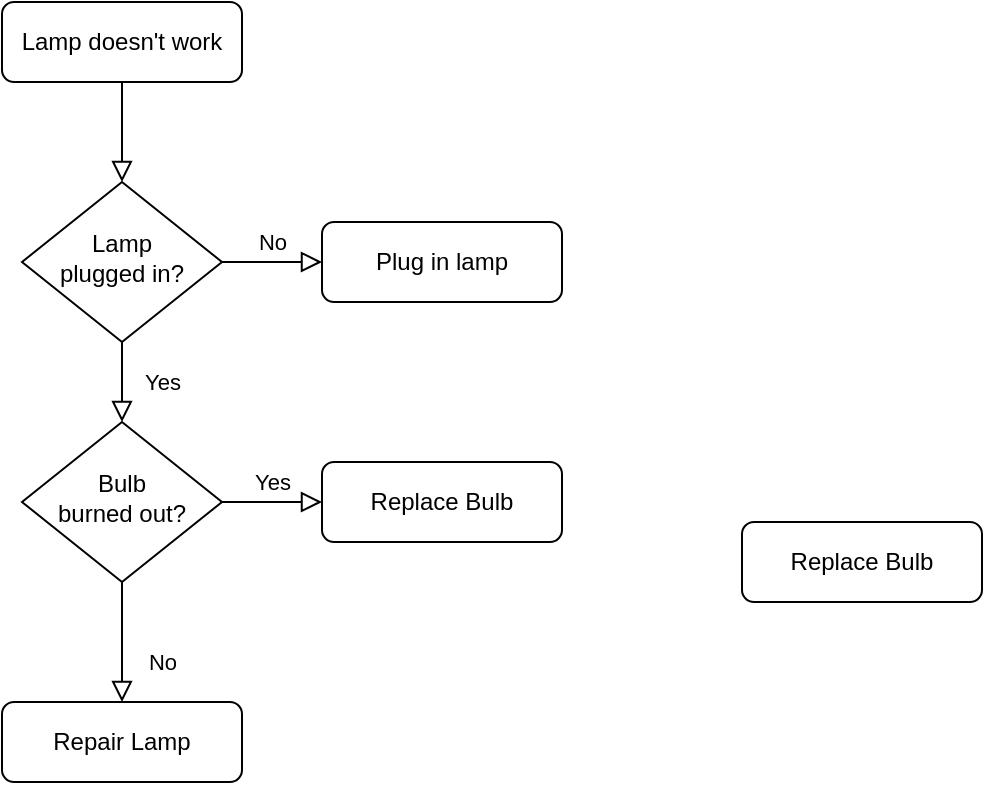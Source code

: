<mxfile version="15.8.6" type="github" pages="3">
  <diagram id="Yqaxn6xuAggNtyuNKv6O" name="Page-1">
    <mxGraphModel dx="1254" dy="780" grid="1" gridSize="10" guides="1" tooltips="1" connect="1" arrows="1" fold="1" page="1" pageScale="1" pageWidth="827" pageHeight="1169" math="0" shadow="0">
      <root>
        <mxCell id="0" />
        <mxCell id="1" parent="0" />
        <mxCell id="TkSSAOSpLomHTmSBgpkf-1" value="" style="rounded=0;html=1;jettySize=auto;orthogonalLoop=1;fontSize=11;endArrow=block;endFill=0;endSize=8;strokeWidth=1;shadow=0;labelBackgroundColor=none;edgeStyle=orthogonalEdgeStyle;" parent="1" source="TkSSAOSpLomHTmSBgpkf-2" target="TkSSAOSpLomHTmSBgpkf-5" edge="1">
          <mxGeometry relative="1" as="geometry" />
        </mxCell>
        <mxCell id="TkSSAOSpLomHTmSBgpkf-2" value="Lamp doesn&#39;t work" style="rounded=1;whiteSpace=wrap;html=1;fontSize=12;glass=0;strokeWidth=1;shadow=0;" parent="1" vertex="1">
          <mxGeometry x="160" y="80" width="120" height="40" as="geometry" />
        </mxCell>
        <mxCell id="TkSSAOSpLomHTmSBgpkf-3" value="Yes" style="rounded=0;html=1;jettySize=auto;orthogonalLoop=1;fontSize=11;endArrow=block;endFill=0;endSize=8;strokeWidth=1;shadow=0;labelBackgroundColor=none;edgeStyle=orthogonalEdgeStyle;" parent="1" source="TkSSAOSpLomHTmSBgpkf-5" target="TkSSAOSpLomHTmSBgpkf-9" edge="1">
          <mxGeometry y="20" relative="1" as="geometry">
            <mxPoint as="offset" />
          </mxGeometry>
        </mxCell>
        <mxCell id="TkSSAOSpLomHTmSBgpkf-4" value="No" style="edgeStyle=orthogonalEdgeStyle;rounded=0;html=1;jettySize=auto;orthogonalLoop=1;fontSize=11;endArrow=block;endFill=0;endSize=8;strokeWidth=1;shadow=0;labelBackgroundColor=none;" parent="1" source="TkSSAOSpLomHTmSBgpkf-5" target="TkSSAOSpLomHTmSBgpkf-6" edge="1">
          <mxGeometry y="10" relative="1" as="geometry">
            <mxPoint as="offset" />
          </mxGeometry>
        </mxCell>
        <mxCell id="TkSSAOSpLomHTmSBgpkf-5" value="Lamp&lt;br&gt;plugged in?" style="rhombus;whiteSpace=wrap;html=1;shadow=0;fontFamily=Helvetica;fontSize=12;align=center;strokeWidth=1;spacing=6;spacingTop=-4;" parent="1" vertex="1">
          <mxGeometry x="170" y="170" width="100" height="80" as="geometry" />
        </mxCell>
        <mxCell id="TkSSAOSpLomHTmSBgpkf-6" value="Plug in lamp" style="rounded=1;whiteSpace=wrap;html=1;fontSize=12;glass=0;strokeWidth=1;shadow=0;" parent="1" vertex="1">
          <mxGeometry x="320" y="190" width="120" height="40" as="geometry" />
        </mxCell>
        <mxCell id="TkSSAOSpLomHTmSBgpkf-7" value="No" style="rounded=0;html=1;jettySize=auto;orthogonalLoop=1;fontSize=11;endArrow=block;endFill=0;endSize=8;strokeWidth=1;shadow=0;labelBackgroundColor=none;edgeStyle=orthogonalEdgeStyle;" parent="1" source="TkSSAOSpLomHTmSBgpkf-9" target="TkSSAOSpLomHTmSBgpkf-10" edge="1">
          <mxGeometry x="0.333" y="20" relative="1" as="geometry">
            <mxPoint as="offset" />
          </mxGeometry>
        </mxCell>
        <mxCell id="TkSSAOSpLomHTmSBgpkf-8" value="Yes" style="edgeStyle=orthogonalEdgeStyle;rounded=0;html=1;jettySize=auto;orthogonalLoop=1;fontSize=11;endArrow=block;endFill=0;endSize=8;strokeWidth=1;shadow=0;labelBackgroundColor=none;" parent="1" source="TkSSAOSpLomHTmSBgpkf-9" target="TkSSAOSpLomHTmSBgpkf-11" edge="1">
          <mxGeometry y="10" relative="1" as="geometry">
            <mxPoint as="offset" />
          </mxGeometry>
        </mxCell>
        <mxCell id="TkSSAOSpLomHTmSBgpkf-9" value="Bulb&lt;br&gt;burned out?" style="rhombus;whiteSpace=wrap;html=1;shadow=0;fontFamily=Helvetica;fontSize=12;align=center;strokeWidth=1;spacing=6;spacingTop=-4;" parent="1" vertex="1">
          <mxGeometry x="170" y="290" width="100" height="80" as="geometry" />
        </mxCell>
        <mxCell id="TkSSAOSpLomHTmSBgpkf-10" value="Repair Lamp" style="rounded=1;whiteSpace=wrap;html=1;fontSize=12;glass=0;strokeWidth=1;shadow=0;" parent="1" vertex="1">
          <mxGeometry x="160" y="430" width="120" height="40" as="geometry" />
        </mxCell>
        <mxCell id="TkSSAOSpLomHTmSBgpkf-11" value="Replace Bulb" style="rounded=1;whiteSpace=wrap;html=1;fontSize=12;glass=0;strokeWidth=1;shadow=0;" parent="1" vertex="1">
          <mxGeometry x="320" y="310" width="120" height="40" as="geometry" />
        </mxCell>
        <mxCell id="mApAixUKnyFA5XToRDWq-1" value="Replace Bulb" style="rounded=1;whiteSpace=wrap;html=1;fontSize=12;glass=0;strokeWidth=1;shadow=0;" vertex="1" parent="1">
          <mxGeometry x="530" y="340" width="120" height="40" as="geometry" />
        </mxCell>
      </root>
    </mxGraphModel>
  </diagram>
  <diagram name="Page-2" id="OiLXCKS8AkRnfOZebpat">
    <mxGraphModel dx="1182" dy="790" grid="1" gridSize="10" guides="1" tooltips="1" connect="1" arrows="1" fold="1" page="1" pageScale="1" pageWidth="827" pageHeight="1169" math="0" shadow="0">
      <root>
        <mxCell id="NK_LnD1ayLO3b4Zm_uxt-0" />
        <mxCell id="NK_LnD1ayLO3b4Zm_uxt-1" parent="NK_LnD1ayLO3b4Zm_uxt-0" />
        <mxCell id="1ZGXb1lvuUT7SftnG_Mi-25" value="" style="edgeStyle=orthogonalEdgeStyle;rounded=0;orthogonalLoop=1;jettySize=auto;html=1;fontSize=16;" parent="NK_LnD1ayLO3b4Zm_uxt-1" source="NK_LnD1ayLO3b4Zm_uxt-3" target="1ZGXb1lvuUT7SftnG_Mi-2" edge="1">
          <mxGeometry relative="1" as="geometry" />
        </mxCell>
        <mxCell id="1ZGXb1lvuUT7SftnG_Mi-26" style="edgeStyle=orthogonalEdgeStyle;rounded=0;orthogonalLoop=1;jettySize=auto;html=1;exitX=0.5;exitY=1;exitDx=0;exitDy=0;entryX=0.5;entryY=0;entryDx=0;entryDy=0;fontSize=16;" parent="NK_LnD1ayLO3b4Zm_uxt-1" source="NK_LnD1ayLO3b4Zm_uxt-3" target="1ZGXb1lvuUT7SftnG_Mi-0" edge="1">
          <mxGeometry relative="1" as="geometry" />
        </mxCell>
        <mxCell id="1ZGXb1lvuUT7SftnG_Mi-27" style="edgeStyle=orthogonalEdgeStyle;rounded=0;orthogonalLoop=1;jettySize=auto;html=1;entryX=0.5;entryY=0;entryDx=0;entryDy=0;fontSize=16;" parent="NK_LnD1ayLO3b4Zm_uxt-1" target="1ZGXb1lvuUT7SftnG_Mi-1" edge="1">
          <mxGeometry relative="1" as="geometry">
            <mxPoint x="443" y="110" as="sourcePoint" />
            <Array as="points">
              <mxPoint x="443" y="140" />
              <mxPoint x="283" y="140" />
            </Array>
          </mxGeometry>
        </mxCell>
        <mxCell id="1ZGXb1lvuUT7SftnG_Mi-28" style="edgeStyle=orthogonalEdgeStyle;rounded=0;orthogonalLoop=1;jettySize=auto;html=1;exitX=0.5;exitY=1;exitDx=0;exitDy=0;entryX=0.5;entryY=0;entryDx=0;entryDy=0;fontSize=16;" parent="NK_LnD1ayLO3b4Zm_uxt-1" source="NK_LnD1ayLO3b4Zm_uxt-3" target="1ZGXb1lvuUT7SftnG_Mi-3" edge="1">
          <mxGeometry relative="1" as="geometry" />
        </mxCell>
        <mxCell id="1ZGXb1lvuUT7SftnG_Mi-29" style="edgeStyle=orthogonalEdgeStyle;rounded=0;orthogonalLoop=1;jettySize=auto;html=1;exitX=0.5;exitY=1;exitDx=0;exitDy=0;entryX=0.5;entryY=0;entryDx=0;entryDy=0;fontSize=16;" parent="NK_LnD1ayLO3b4Zm_uxt-1" source="NK_LnD1ayLO3b4Zm_uxt-3" target="1ZGXb1lvuUT7SftnG_Mi-4" edge="1">
          <mxGeometry relative="1" as="geometry" />
        </mxCell>
        <mxCell id="NK_LnD1ayLO3b4Zm_uxt-3" value="客服網站" style="rounded=1;whiteSpace=wrap;html=1;fontSize=16;" parent="NK_LnD1ayLO3b4Zm_uxt-1" vertex="1">
          <mxGeometry x="390" y="70" width="106" height="40" as="geometry" />
        </mxCell>
        <mxCell id="1ZGXb1lvuUT7SftnG_Mi-31" style="edgeStyle=orthogonalEdgeStyle;rounded=0;orthogonalLoop=1;jettySize=auto;html=1;exitX=0.5;exitY=1;exitDx=0;exitDy=0;entryX=0;entryY=0.5;entryDx=0;entryDy=0;fontSize=16;" parent="NK_LnD1ayLO3b4Zm_uxt-1" source="1ZGXb1lvuUT7SftnG_Mi-0" target="1ZGXb1lvuUT7SftnG_Mi-30" edge="1">
          <mxGeometry relative="1" as="geometry" />
        </mxCell>
        <mxCell id="1ZGXb1lvuUT7SftnG_Mi-37" style="edgeStyle=orthogonalEdgeStyle;rounded=0;orthogonalLoop=1;jettySize=auto;html=1;exitX=0.25;exitY=1;exitDx=0;exitDy=0;entryX=0;entryY=0.5;entryDx=0;entryDy=0;fontSize=16;" parent="NK_LnD1ayLO3b4Zm_uxt-1" source="1ZGXb1lvuUT7SftnG_Mi-0" target="1ZGXb1lvuUT7SftnG_Mi-33" edge="1">
          <mxGeometry relative="1" as="geometry" />
        </mxCell>
        <mxCell id="1ZGXb1lvuUT7SftnG_Mi-0" value="基本操作說明" style="rounded=1;whiteSpace=wrap;html=1;fontSize=16;arcSize=0;" parent="NK_LnD1ayLO3b4Zm_uxt-1" vertex="1">
          <mxGeometry x="60" y="170" width="106" height="40" as="geometry" />
        </mxCell>
        <mxCell id="1ZGXb1lvuUT7SftnG_Mi-32" style="edgeStyle=orthogonalEdgeStyle;rounded=0;orthogonalLoop=1;jettySize=auto;html=1;exitX=0.5;exitY=1;exitDx=0;exitDy=0;entryX=1;entryY=0.5;entryDx=0;entryDy=0;fontSize=16;" parent="NK_LnD1ayLO3b4Zm_uxt-1" source="1ZGXb1lvuUT7SftnG_Mi-1" target="1ZGXb1lvuUT7SftnG_Mi-30" edge="1">
          <mxGeometry relative="1" as="geometry" />
        </mxCell>
        <mxCell id="1ZGXb1lvuUT7SftnG_Mi-38" style="edgeStyle=orthogonalEdgeStyle;rounded=0;orthogonalLoop=1;jettySize=auto;html=1;exitX=0.75;exitY=1;exitDx=0;exitDy=0;entryX=1;entryY=0.5;entryDx=0;entryDy=0;fontSize=16;" parent="NK_LnD1ayLO3b4Zm_uxt-1" source="1ZGXb1lvuUT7SftnG_Mi-1" target="1ZGXb1lvuUT7SftnG_Mi-33" edge="1">
          <mxGeometry relative="1" as="geometry" />
        </mxCell>
        <mxCell id="1ZGXb1lvuUT7SftnG_Mi-1" value="常見操作問題" style="rounded=1;whiteSpace=wrap;html=1;fontSize=16;arcSize=0;" parent="NK_LnD1ayLO3b4Zm_uxt-1" vertex="1">
          <mxGeometry x="230" y="170" width="106" height="40" as="geometry" />
        </mxCell>
        <mxCell id="1ZGXb1lvuUT7SftnG_Mi-2" value="系統公告" style="rounded=1;whiteSpace=wrap;html=1;fontSize=16;arcSize=0;" parent="NK_LnD1ayLO3b4Zm_uxt-1" vertex="1">
          <mxGeometry x="390" y="170" width="106" height="40" as="geometry" />
        </mxCell>
        <mxCell id="1ZGXb1lvuUT7SftnG_Mi-3" value="數據實績" style="rounded=1;whiteSpace=wrap;html=1;fontSize=16;arcSize=0;" parent="NK_LnD1ayLO3b4Zm_uxt-1" vertex="1">
          <mxGeometry x="550" y="170" width="106" height="40" as="geometry" />
        </mxCell>
        <mxCell id="1ZGXb1lvuUT7SftnG_Mi-4" value="Utrac系統" style="rounded=1;whiteSpace=wrap;html=1;fontSize=16;arcSize=0;" parent="NK_LnD1ayLO3b4Zm_uxt-1" vertex="1">
          <mxGeometry x="700" y="170" width="106" height="40" as="geometry" />
        </mxCell>
        <mxCell id="1ZGXb1lvuUT7SftnG_Mi-34" style="edgeStyle=orthogonalEdgeStyle;rounded=0;orthogonalLoop=1;jettySize=auto;html=1;exitX=0.5;exitY=1;exitDx=0;exitDy=0;entryX=0.5;entryY=0;entryDx=0;entryDy=0;fontSize=16;" parent="NK_LnD1ayLO3b4Zm_uxt-1" source="1ZGXb1lvuUT7SftnG_Mi-30" target="1ZGXb1lvuUT7SftnG_Mi-33" edge="1">
          <mxGeometry relative="1" as="geometry" />
        </mxCell>
        <mxCell id="1ZGXb1lvuUT7SftnG_Mi-36" style="edgeStyle=orthogonalEdgeStyle;rounded=0;orthogonalLoop=1;jettySize=auto;html=1;exitX=0.75;exitY=1;exitDx=0;exitDy=0;entryX=0;entryY=0.5;entryDx=0;entryDy=0;fontSize=16;" parent="NK_LnD1ayLO3b4Zm_uxt-1" source="1ZGXb1lvuUT7SftnG_Mi-30" target="NK_LnD1ayLO3b4Zm_uxt-3" edge="1">
          <mxGeometry relative="1" as="geometry">
            <Array as="points">
              <mxPoint x="220" y="350" />
              <mxPoint x="350" y="350" />
              <mxPoint x="350" y="90" />
            </Array>
          </mxGeometry>
        </mxCell>
        <mxCell id="1ZGXb1lvuUT7SftnG_Mi-30" value="文件總覽" style="rounded=1;whiteSpace=wrap;html=1;fontSize=16;arcSize=0;" parent="NK_LnD1ayLO3b4Zm_uxt-1" vertex="1">
          <mxGeometry x="140" y="290" width="106" height="40" as="geometry" />
        </mxCell>
        <mxCell id="1ZGXb1lvuUT7SftnG_Mi-35" style="edgeStyle=orthogonalEdgeStyle;rounded=0;orthogonalLoop=1;jettySize=auto;html=1;exitX=0.5;exitY=1;exitDx=0;exitDy=0;entryX=1;entryY=0.5;entryDx=0;entryDy=0;fontSize=16;" parent="NK_LnD1ayLO3b4Zm_uxt-1" source="1ZGXb1lvuUT7SftnG_Mi-33" target="NK_LnD1ayLO3b4Zm_uxt-3" edge="1">
          <mxGeometry relative="1" as="geometry" />
        </mxCell>
        <mxCell id="1ZGXb1lvuUT7SftnG_Mi-33" value="PDF文件頁" style="rounded=1;whiteSpace=wrap;html=1;fontSize=16;arcSize=0;" parent="NK_LnD1ayLO3b4Zm_uxt-1" vertex="1">
          <mxGeometry x="140" y="400" width="106" height="40" as="geometry" />
        </mxCell>
      </root>
    </mxGraphModel>
  </diagram>
  <diagram id="Mc50xpG0-cX8zFDr6WuR" name="Page-3">
    <mxGraphModel dx="1182" dy="790" grid="1" gridSize="10" guides="1" tooltips="1" connect="1" arrows="1" fold="1" page="1" pageScale="1" pageWidth="827" pageHeight="1169" math="0" shadow="0">
      <root>
        <mxCell id="tm0wTtIcpGeQvP3V2n27-0" />
        <mxCell id="tm0wTtIcpGeQvP3V2n27-1" parent="tm0wTtIcpGeQvP3V2n27-0" />
        <mxCell id="t1AG00_hIw6vY_u5ynKi-6" style="edgeStyle=orthogonalEdgeStyle;rounded=0;orthogonalLoop=1;jettySize=auto;html=1;exitX=0.5;exitY=0;exitDx=0;exitDy=0;entryX=0.5;entryY=0;entryDx=0;entryDy=0;" parent="tm0wTtIcpGeQvP3V2n27-1" source="gcDziSGV1sVsv2evI1q1-0" target="tm0wTtIcpGeQvP3V2n27-3" edge="1">
          <mxGeometry relative="1" as="geometry" />
        </mxCell>
        <mxCell id="t1AG00_hIw6vY_u5ynKi-65" style="edgeStyle=orthogonalEdgeStyle;rounded=0;orthogonalLoop=1;jettySize=auto;html=1;exitX=0.75;exitY=1;exitDx=0;exitDy=0;entryX=0.163;entryY=0.035;entryDx=0;entryDy=0;entryPerimeter=0;dashed=1;fontSize=24;fontColor=#660000;startArrow=classic;startFill=1;endArrow=classic;endFill=1;strokeColor=#660000;" parent="tm0wTtIcpGeQvP3V2n27-1" source="tm0wTtIcpGeQvP3V2n27-2" target="t1AG00_hIw6vY_u5ynKi-13" edge="1">
          <mxGeometry relative="1" as="geometry" />
        </mxCell>
        <mxCell id="gcDziSGV1sVsv2evI1q1-2" style="edgeStyle=orthogonalEdgeStyle;rounded=0;orthogonalLoop=1;jettySize=auto;html=1;exitX=1;exitY=0.5;exitDx=0;exitDy=0;entryX=0;entryY=0.5;entryDx=0;entryDy=0;" edge="1" parent="tm0wTtIcpGeQvP3V2n27-1" source="tm0wTtIcpGeQvP3V2n27-2" target="gcDziSGV1sVsv2evI1q1-0">
          <mxGeometry relative="1" as="geometry" />
        </mxCell>
        <mxCell id="tm0wTtIcpGeQvP3V2n27-2" value="WebITR" style="rounded=0;whiteSpace=wrap;html=1;" parent="tm0wTtIcpGeQvP3V2n27-1" vertex="1">
          <mxGeometry x="200" y="70" width="90" height="40" as="geometry" />
        </mxCell>
        <mxCell id="t1AG00_hIw6vY_u5ynKi-7" style="edgeStyle=orthogonalEdgeStyle;rounded=0;orthogonalLoop=1;jettySize=auto;html=1;exitX=0;exitY=0.5;exitDx=0;exitDy=0;entryX=0.5;entryY=0;entryDx=0;entryDy=0;entryPerimeter=0;" parent="tm0wTtIcpGeQvP3V2n27-1" source="tm0wTtIcpGeQvP3V2n27-3" target="t1AG00_hIw6vY_u5ynKi-13" edge="1">
          <mxGeometry relative="1" as="geometry">
            <mxPoint x="432" y="150" as="targetPoint" />
            <Array as="points">
              <mxPoint x="610" y="90" />
              <mxPoint x="610" y="180" />
              <mxPoint x="312" y="180" />
            </Array>
          </mxGeometry>
        </mxCell>
        <mxCell id="tm0wTtIcpGeQvP3V2n27-3" value="客服網站" style="whiteSpace=wrap;html=1;rounded=0;" parent="tm0wTtIcpGeQvP3V2n27-1" vertex="1">
          <mxGeometry x="650" y="70" width="120" height="40" as="geometry" />
        </mxCell>
        <mxCell id="t1AG00_hIw6vY_u5ynKi-8" style="edgeStyle=orthogonalEdgeStyle;rounded=0;orthogonalLoop=1;jettySize=auto;html=1;entryX=0.5;entryY=1;entryDx=0;entryDy=0;exitX=1;exitY=0.5;exitDx=0;exitDy=0;" parent="tm0wTtIcpGeQvP3V2n27-1" source="t1AG00_hIw6vY_u5ynKi-12" target="tm0wTtIcpGeQvP3V2n27-3" edge="1">
          <mxGeometry relative="1" as="geometry">
            <mxPoint x="602" y="240" as="sourcePoint" />
          </mxGeometry>
        </mxCell>
        <mxCell id="t1AG00_hIw6vY_u5ynKi-2" value="" style="endArrow=classic;html=1;exitX=1;exitY=0.5;exitDx=0;exitDy=0;exitPerimeter=0;entryX=0;entryY=0.5;entryDx=0;entryDy=0;dashed=1;startArrow=none;" parent="tm0wTtIcpGeQvP3V2n27-1" source="t1AG00_hIw6vY_u5ynKi-12" target="t1AG00_hIw6vY_u5ynKi-12" edge="1">
          <mxGeometry width="50" height="50" relative="1" as="geometry">
            <mxPoint x="482" y="200" as="sourcePoint" />
            <mxPoint x="592" y="200" as="targetPoint" />
          </mxGeometry>
        </mxCell>
        <mxCell id="t1AG00_hIw6vY_u5ynKi-10" value="沒有utrac帳號" style="text;html=1;resizable=0;autosize=1;align=center;verticalAlign=middle;points=[];fillColor=none;strokeColor=none;rounded=0;fontColor=#660000;" parent="tm0wTtIcpGeQvP3V2n27-1" vertex="1">
          <mxGeometry x="485" y="290" width="90" height="20" as="geometry" />
        </mxCell>
        <mxCell id="t1AG00_hIw6vY_u5ynKi-11" value="有帳號，SSO 進入網站" style="text;html=1;resizable=0;autosize=1;align=center;verticalAlign=middle;points=[];fillColor=none;strokeColor=none;rounded=0;" parent="tm0wTtIcpGeQvP3V2n27-1" vertex="1">
          <mxGeometry x="567" y="220" width="140" height="20" as="geometry" />
        </mxCell>
        <mxCell id="t1AG00_hIw6vY_u5ynKi-20" value="" style="edgeStyle=orthogonalEdgeStyle;rounded=0;orthogonalLoop=1;jettySize=auto;html=1;endArrow=classic;endFill=1;" parent="tm0wTtIcpGeQvP3V2n27-1" source="t1AG00_hIw6vY_u5ynKi-13" target="t1AG00_hIw6vY_u5ynKi-12" edge="1">
          <mxGeometry relative="1" as="geometry" />
        </mxCell>
        <mxCell id="t1AG00_hIw6vY_u5ynKi-28" style="edgeStyle=orthogonalEdgeStyle;rounded=0;orthogonalLoop=1;jettySize=auto;html=1;exitX=0;exitY=0.5;exitDx=0;exitDy=0;exitPerimeter=0;entryX=0;entryY=0.5;entryDx=0;entryDy=0;entryPerimeter=0;dashed=1;fontColor=#EA6B66;endArrow=classic;endFill=1;strokeColor=#660000;" parent="tm0wTtIcpGeQvP3V2n27-1" source="t1AG00_hIw6vY_u5ynKi-13" target="t1AG00_hIw6vY_u5ynKi-27" edge="1">
          <mxGeometry relative="1" as="geometry">
            <Array as="points">
              <mxPoint x="232" y="240" />
              <mxPoint x="232" y="505" />
            </Array>
          </mxGeometry>
        </mxCell>
        <mxCell id="t1AG00_hIw6vY_u5ynKi-13" value="&lt;div&gt;&lt;br&gt;&lt;/div&gt;&lt;div&gt;CAS&lt;/div&gt;&lt;div&gt;SERVER&lt;/div&gt;&lt;div&gt;(utrac)&lt;br&gt;&lt;/div&gt;" style="strokeWidth=2;html=1;shape=mxgraph.flowchart.database;whiteSpace=wrap;" parent="tm0wTtIcpGeQvP3V2n27-1" vertex="1">
          <mxGeometry x="272" y="200" width="80" height="80" as="geometry" />
        </mxCell>
        <mxCell id="t1AG00_hIw6vY_u5ynKi-14" value="進入網站會先進行登入帳號驗證的判斷" style="text;html=1;resizable=0;autosize=1;align=center;verticalAlign=middle;points=[];fillColor=none;strokeColor=none;rounded=0;" parent="tm0wTtIcpGeQvP3V2n27-1" vertex="1">
          <mxGeometry x="382" y="30" width="220" height="20" as="geometry" />
        </mxCell>
        <mxCell id="t1AG00_hIw6vY_u5ynKi-21" style="edgeStyle=orthogonalEdgeStyle;rounded=0;orthogonalLoop=1;jettySize=auto;html=1;exitX=0.5;exitY=1;exitDx=0;exitDy=0;entryX=1;entryY=0.5;entryDx=0;entryDy=0;endArrow=classic;endFill=1;dashed=1;fontColor=#660000;strokeColor=#660000;" parent="tm0wTtIcpGeQvP3V2n27-1" source="t1AG00_hIw6vY_u5ynKi-12" target="t1AG00_hIw6vY_u5ynKi-38" edge="1">
          <mxGeometry relative="1" as="geometry">
            <Array as="points">
              <mxPoint x="492" y="340" />
            </Array>
          </mxGeometry>
        </mxCell>
        <mxCell id="t1AG00_hIw6vY_u5ynKi-12" value="&lt;div&gt;比對&lt;/div&gt;&lt;div&gt;是否有utrac&lt;/div&gt;&lt;div&gt;帳號&lt;/div&gt;" style="rhombus;whiteSpace=wrap;html=1;" parent="tm0wTtIcpGeQvP3V2n27-1" vertex="1">
          <mxGeometry x="452" y="200" width="80" height="80" as="geometry" />
        </mxCell>
        <mxCell id="t1AG00_hIw6vY_u5ynKi-22" value="&lt;div&gt;使用 WebITR帳號 &lt;br&gt;&lt;/div&gt;&lt;div&gt;同步新增 Utrac 帳號&lt;/div&gt;" style="text;html=1;resizable=0;autosize=1;align=center;verticalAlign=middle;points=[];fillColor=none;strokeColor=none;rounded=0;fontColor=#660000;" parent="tm0wTtIcpGeQvP3V2n27-1" vertex="1">
          <mxGeometry x="252" y="350" width="120" height="30" as="geometry" />
        </mxCell>
        <mxCell id="t1AG00_hIw6vY_u5ynKi-24" value="&lt;div&gt;由WebITR取帳號、姓名、單位(專案空間)、部門&lt;/div&gt;&lt;div&gt;電子郵件、職稱與聯絡電話給 utrac 新增帳號&lt;br&gt;&lt;/div&gt;" style="text;html=1;resizable=0;autosize=1;align=center;verticalAlign=middle;points=[];fillColor=none;strokeColor=none;rounded=0;fontColor=#660000;" parent="tm0wTtIcpGeQvP3V2n27-1" vertex="1">
          <mxGeometry x="272" y="120" width="270" height="30" as="geometry" />
        </mxCell>
        <mxCell id="t1AG00_hIw6vY_u5ynKi-31" style="edgeStyle=orthogonalEdgeStyle;rounded=0;orthogonalLoop=1;jettySize=auto;html=1;exitX=1;exitY=0.5;exitDx=0;exitDy=0;exitPerimeter=0;fontColor=#EA6B66;endArrow=classic;endFill=1;dashed=1;strokeColor=#660000;" parent="tm0wTtIcpGeQvP3V2n27-1" source="t1AG00_hIw6vY_u5ynKi-27" edge="1">
          <mxGeometry relative="1" as="geometry">
            <mxPoint x="619.51" y="505.5" as="targetPoint" />
          </mxGeometry>
        </mxCell>
        <mxCell id="t1AG00_hIw6vY_u5ynKi-27" value="&lt;div&gt;&lt;br&gt;&lt;/div&gt;&lt;div&gt;Mail &lt;br&gt;&lt;/div&gt;&lt;div&gt;Server&lt;/div&gt;" style="strokeWidth=2;html=1;shape=mxgraph.flowchart.database;whiteSpace=wrap;" parent="tm0wTtIcpGeQvP3V2n27-1" vertex="1">
          <mxGeometry x="272" y="460" width="80" height="90" as="geometry" />
        </mxCell>
        <mxCell id="t1AG00_hIw6vY_u5ynKi-29" value="&lt;div&gt;新增帳號後&lt;/div&gt;&lt;div&gt;同步Mail 通知&lt;/div&gt;&lt;div&gt;新增的帳號、密碼&lt;/div&gt;&lt;div&gt;、修改密碼網址以及&lt;/div&gt;&lt;div&gt;utrac 網址&lt;br&gt;&lt;/div&gt;" style="text;html=1;resizable=0;autosize=1;align=center;verticalAlign=middle;points=[];fillColor=none;strokeColor=none;rounded=0;fontColor=#660000;" parent="tm0wTtIcpGeQvP3V2n27-1" vertex="1">
          <mxGeometry x="117" y="300" width="120" height="80" as="geometry" />
        </mxCell>
        <mxCell id="t1AG00_hIw6vY_u5ynKi-32" value="Mail 通知&lt;div&gt;新增的帳號、密碼&lt;/div&gt;&lt;div&gt;以及utrac 網址&lt;br&gt;&lt;/div&gt;" style="text;html=1;resizable=0;autosize=1;align=center;verticalAlign=middle;points=[];fillColor=none;strokeColor=none;rounded=0;fontColor=#660000;" parent="tm0wTtIcpGeQvP3V2n27-1" vertex="1">
          <mxGeometry x="422" y="450" width="110" height="50" as="geometry" />
        </mxCell>
        <mxCell id="t1AG00_hIw6vY_u5ynKi-35" style="edgeStyle=orthogonalEdgeStyle;rounded=0;orthogonalLoop=1;jettySize=auto;html=1;exitX=1;exitY=0.5;exitDx=0;exitDy=0;exitPerimeter=0;entryX=0;entryY=0.5;entryDx=0;entryDy=0;fontColor=#EA6B66;endArrow=classic;endFill=1;" parent="tm0wTtIcpGeQvP3V2n27-1" source="t1AG00_hIw6vY_u5ynKi-34" target="tm0wTtIcpGeQvP3V2n27-2" edge="1">
          <mxGeometry relative="1" as="geometry" />
        </mxCell>
        <mxCell id="t1AG00_hIw6vY_u5ynKi-34" value="" style="fillColor=#28A8E0;verticalLabelPosition=bottom;html=1;strokeColor=#ffffff;verticalAlign=top;align=center;points=[[0.145,0.145,0],[0.5,0,0],[0.855,0.145,0],[1,0.5,0],[0.855,0.855,0],[0.5,1,0],[0.145,0.855,0],[0,0.5,0]];pointerEvents=1;shape=mxgraph.cisco_safe.compositeIcon;bgIcon=ellipse;resIcon=mxgraph.cisco_safe.capability.user;fontColor=#EA6B66;" parent="tm0wTtIcpGeQvP3V2n27-1" vertex="1">
          <mxGeometry x="80" y="55" width="70" height="70" as="geometry" />
        </mxCell>
        <mxCell id="t1AG00_hIw6vY_u5ynKi-36" value="A機關A單位人事管理A君" style="text;html=1;resizable=0;autosize=1;align=center;verticalAlign=middle;points=[];fillColor=none;strokeColor=none;rounded=0;fontColor=#EA6B66;" parent="tm0wTtIcpGeQvP3V2n27-1" vertex="1">
          <mxGeometry x="40" y="130" width="150" height="20" as="geometry" />
        </mxCell>
        <mxCell id="t1AG00_hIw6vY_u5ynKi-40" style="edgeStyle=orthogonalEdgeStyle;rounded=0;orthogonalLoop=1;jettySize=auto;html=1;exitX=0;exitY=0.5;exitDx=0;exitDy=0;entryX=0.5;entryY=1;entryDx=0;entryDy=0;entryPerimeter=0;endArrow=classic;endFill=1;dashed=1;fontColor=#660000;strokeColor=#660000;" parent="tm0wTtIcpGeQvP3V2n27-1" source="t1AG00_hIw6vY_u5ynKi-38" target="t1AG00_hIw6vY_u5ynKi-13" edge="1">
          <mxGeometry relative="1" as="geometry" />
        </mxCell>
        <mxCell id="t1AG00_hIw6vY_u5ynKi-43" style="edgeStyle=orthogonalEdgeStyle;rounded=0;orthogonalLoop=1;jettySize=auto;html=1;exitX=0.5;exitY=1;exitDx=0;exitDy=0;dashed=1;fontColor=#EA6B66;endArrow=classic;endFill=1;entryX=0.5;entryY=1;entryDx=0;entryDy=0;strokeColor=#0000FF;" parent="tm0wTtIcpGeQvP3V2n27-1" source="t1AG00_hIw6vY_u5ynKi-38" target="tm0wTtIcpGeQvP3V2n27-2" edge="1">
          <mxGeometry relative="1" as="geometry">
            <mxPoint x="180" y="220" as="targetPoint" />
          </mxGeometry>
        </mxCell>
        <mxCell id="t1AG00_hIw6vY_u5ynKi-38" value="&lt;div&gt;比對&lt;/div&gt;&lt;div&gt;基本資料&lt;/div&gt;&lt;div&gt;是否&lt;/div&gt;&lt;div&gt;有Mail&lt;/div&gt;" style="rhombus;whiteSpace=wrap;html=1;" parent="tm0wTtIcpGeQvP3V2n27-1" vertex="1">
          <mxGeometry x="360" y="300" width="80" height="80" as="geometry" />
        </mxCell>
        <mxCell id="t1AG00_hIw6vY_u5ynKi-41" value="有Mail" style="text;html=1;resizable=0;autosize=1;align=center;verticalAlign=middle;points=[];fillColor=none;strokeColor=none;rounded=0;fontColor=#660000;" parent="tm0wTtIcpGeQvP3V2n27-1" vertex="1">
          <mxGeometry x="311" y="320" width="50" height="20" as="geometry" />
        </mxCell>
        <mxCell id="t1AG00_hIw6vY_u5ynKi-42" value="沒有Mail" style="text;html=1;resizable=0;autosize=1;align=center;verticalAlign=middle;points=[];fillColor=none;rounded=0;fontColor=#0000FF;" parent="tm0wTtIcpGeQvP3V2n27-1" vertex="1">
          <mxGeometry x="394" y="380" width="60" height="20" as="geometry" />
        </mxCell>
        <mxCell id="t1AG00_hIw6vY_u5ynKi-44" value="&lt;div&gt;需要顯示視窗提醒&lt;/div&gt;&lt;div&gt;請至基本資料維護&lt;/div&gt;&lt;div&gt;新增Email資料&lt;br&gt;&lt;/div&gt;" style="text;html=1;resizable=0;autosize=1;align=center;verticalAlign=middle;points=[];fillColor=none;strokeColor=none;rounded=0;fontColor=#0000FF;" parent="tm0wTtIcpGeQvP3V2n27-1" vertex="1">
          <mxGeometry x="140" y="170" width="110" height="50" as="geometry" />
        </mxCell>
        <mxCell id="t1AG00_hIw6vY_u5ynKi-49" style="edgeStyle=orthogonalEdgeStyle;rounded=0;orthogonalLoop=1;jettySize=auto;html=1;exitX=1;exitY=0.5;exitDx=0;exitDy=0;exitPerimeter=0;entryX=0;entryY=0.5;entryDx=0;entryDy=0;fontColor=#0000FF;endArrow=classic;endFill=1;strokeColor=#663300;" parent="tm0wTtIcpGeQvP3V2n27-1" source="t1AG00_hIw6vY_u5ynKi-45" target="t1AG00_hIw6vY_u5ynKi-47" edge="1">
          <mxGeometry relative="1" as="geometry" />
        </mxCell>
        <mxCell id="t1AG00_hIw6vY_u5ynKi-45" value="" style="fillColor=#28A8E0;verticalLabelPosition=bottom;html=1;strokeColor=#ffffff;verticalAlign=top;align=center;points=[[0.145,0.145,0],[0.5,0,0],[0.855,0.145,0],[1,0.5,0],[0.855,0.855,0],[0.5,1,0],[0.145,0.855,0],[0,0.5,0]];pointerEvents=1;shape=mxgraph.cisco_safe.compositeIcon;bgIcon=ellipse;resIcon=mxgraph.cisco_safe.capability.user;fontColor=#EA6B66;" parent="tm0wTtIcpGeQvP3V2n27-1" vertex="1">
          <mxGeometry x="189" y="685" width="70" height="70" as="geometry" />
        </mxCell>
        <mxCell id="t1AG00_hIw6vY_u5ynKi-46" value="&lt;div&gt;A機關A單位人事管理A君&lt;/div&gt;&lt;div&gt;調機關&lt;/div&gt;&lt;div&gt;B機關A單位人事管理A君&lt;/div&gt;" style="text;html=1;resizable=0;autosize=1;align=center;verticalAlign=middle;points=[];fillColor=none;strokeColor=none;rounded=0;fontColor=#EA6B66;" parent="tm0wTtIcpGeQvP3V2n27-1" vertex="1">
          <mxGeometry x="149" y="770" width="150" height="50" as="geometry" />
        </mxCell>
        <mxCell id="t1AG00_hIw6vY_u5ynKi-50" style="edgeStyle=orthogonalEdgeStyle;rounded=0;orthogonalLoop=1;jettySize=auto;html=1;exitX=1;exitY=0.5;exitDx=0;exitDy=0;entryX=0;entryY=0.5;entryDx=0;entryDy=0;entryPerimeter=0;fontColor=#0000FF;endArrow=classic;endFill=1;strokeColor=#663300;" parent="tm0wTtIcpGeQvP3V2n27-1" source="t1AG00_hIw6vY_u5ynKi-47" target="t1AG00_hIw6vY_u5ynKi-48" edge="1">
          <mxGeometry relative="1" as="geometry" />
        </mxCell>
        <mxCell id="t1AG00_hIw6vY_u5ynKi-55" style="edgeStyle=orthogonalEdgeStyle;rounded=0;orthogonalLoop=1;jettySize=auto;html=1;exitX=0.5;exitY=1;exitDx=0;exitDy=0;entryX=0;entryY=0.5;entryDx=0;entryDy=0;entryPerimeter=0;fontColor=#663300;endArrow=classic;endFill=1;strokeColor=#663300;" parent="tm0wTtIcpGeQvP3V2n27-1" source="t1AG00_hIw6vY_u5ynKi-47" target="t1AG00_hIw6vY_u5ynKi-54" edge="1">
          <mxGeometry relative="1" as="geometry" />
        </mxCell>
        <mxCell id="t1AG00_hIw6vY_u5ynKi-47" value="WebITR" style="rounded=0;whiteSpace=wrap;html=1;" parent="tm0wTtIcpGeQvP3V2n27-1" vertex="1">
          <mxGeometry x="379" y="700" width="90" height="40" as="geometry" />
        </mxCell>
        <mxCell id="t1AG00_hIw6vY_u5ynKi-48" value="&lt;div&gt;&lt;br&gt;&lt;/div&gt;&lt;div&gt;CAS&lt;/div&gt;&lt;div&gt;SERVER&lt;br&gt;&lt;/div&gt;" style="strokeWidth=2;html=1;shape=mxgraph.flowchart.database;whiteSpace=wrap;" parent="tm0wTtIcpGeQvP3V2n27-1" vertex="1">
          <mxGeometry x="599" y="680" width="80" height="80" as="geometry" />
        </mxCell>
        <mxCell id="t1AG00_hIw6vY_u5ynKi-52" value="註記離退、異動" style="text;html=1;resizable=0;autosize=1;align=center;verticalAlign=middle;points=[];fillColor=none;strokeColor=none;rounded=0;fontColor=#663300;" parent="tm0wTtIcpGeQvP3V2n27-1" vertex="1">
          <mxGeometry x="261" y="695" width="100" height="20" as="geometry" />
        </mxCell>
        <mxCell id="t1AG00_hIw6vY_u5ynKi-53" value="同步將Utrac帳號刪除" style="text;html=1;resizable=0;autosize=1;align=center;verticalAlign=middle;points=[];fillColor=none;strokeColor=none;rounded=0;fontColor=#663300;" parent="tm0wTtIcpGeQvP3V2n27-1" vertex="1">
          <mxGeometry x="464" y="695" width="130" height="20" as="geometry" />
        </mxCell>
        <mxCell id="t1AG00_hIw6vY_u5ynKi-54" value="&lt;div&gt;&lt;br&gt;&lt;/div&gt;&lt;div&gt;Utrac&lt;/div&gt;" style="strokeWidth=2;html=1;shape=mxgraph.flowchart.database;whiteSpace=wrap;" parent="tm0wTtIcpGeQvP3V2n27-1" vertex="1">
          <mxGeometry x="599" y="815" width="80" height="80" as="geometry" />
        </mxCell>
        <mxCell id="t1AG00_hIw6vY_u5ynKi-56" value="&lt;div&gt;需保留原A機關身分的&lt;/div&gt;&lt;div&gt;開單內容&lt;/div&gt;" style="text;html=1;resizable=0;autosize=1;align=center;verticalAlign=middle;points=[];fillColor=none;strokeColor=none;rounded=0;fontColor=#663300;" parent="tm0wTtIcpGeQvP3V2n27-1" vertex="1">
          <mxGeometry x="454" y="820" width="130" height="30" as="geometry" />
        </mxCell>
        <mxCell id="t1AG00_hIw6vY_u5ynKi-57" value="" style="shape=link;html=1;fontColor=#663300;endArrow=classic;endFill=1;strokeColor=#663300;" parent="tm0wTtIcpGeQvP3V2n27-1" edge="1">
          <mxGeometry width="100" relative="1" as="geometry">
            <mxPoint x="20" y="600" as="sourcePoint" />
            <mxPoint x="800" y="600" as="targetPoint" />
          </mxGeometry>
        </mxCell>
        <mxCell id="t1AG00_hIw6vY_u5ynKi-58" value="WebITR 轉 utrac 自動開帳號" style="text;html=1;resizable=0;autosize=1;align=center;verticalAlign=middle;points=[];fillColor=none;strokeColor=none;rounded=0;fontSize=24;" parent="tm0wTtIcpGeQvP3V2n27-1" vertex="1">
          <mxGeometry x="30" y="10" width="320" height="30" as="geometry" />
        </mxCell>
        <mxCell id="t1AG00_hIw6vY_u5ynKi-59" value="WebITR 異動 離退 帳號維護功能" style="text;html=1;resizable=0;autosize=1;align=center;verticalAlign=middle;points=[];fillColor=none;strokeColor=none;rounded=0;fontSize=24;fontColor=#000000;" parent="tm0wTtIcpGeQvP3V2n27-1" vertex="1">
          <mxGeometry x="19" y="630" width="360" height="30" as="geometry" />
        </mxCell>
        <mxCell id="t1AG00_hIw6vY_u5ynKi-64" value="帳號驗證" style="text;html=1;resizable=0;autosize=1;align=center;verticalAlign=middle;points=[];fillColor=none;strokeColor=none;rounded=0;" parent="tm0wTtIcpGeQvP3V2n27-1" vertex="1">
          <mxGeometry x="372" y="220" width="60" height="20" as="geometry" />
        </mxCell>
        <mxCell id="gcDziSGV1sVsv2evI1q1-0" value="WebITR小幫手" style="rounded=0;whiteSpace=wrap;html=1;" vertex="1" parent="tm0wTtIcpGeQvP3V2n27-1">
          <mxGeometry x="324" y="70" width="90" height="40" as="geometry" />
        </mxCell>
        <mxCell id="gcDziSGV1sVsv2evI1q1-5" value="" style="fillColor=#28A8E0;verticalLabelPosition=bottom;html=1;strokeColor=#ffffff;verticalAlign=top;align=center;points=[[0.145,0.145,0],[0.5,0,0],[0.855,0.145,0],[1,0.5,0],[0.855,0.855,0],[0.5,1,0],[0.145,0.855,0],[0,0.5,0]];pointerEvents=1;shape=mxgraph.cisco_safe.compositeIcon;bgIcon=ellipse;resIcon=mxgraph.cisco_safe.capability.user;fontColor=#EA6B66;" vertex="1" parent="tm0wTtIcpGeQvP3V2n27-1">
          <mxGeometry x="634" y="457.5" width="70" height="70" as="geometry" />
        </mxCell>
        <mxCell id="gcDziSGV1sVsv2evI1q1-6" value="A機關A單位人事管理A君" style="text;html=1;resizable=0;autosize=1;align=center;verticalAlign=middle;points=[];fillColor=none;strokeColor=none;rounded=0;fontColor=#EA6B66;" vertex="1" parent="tm0wTtIcpGeQvP3V2n27-1">
          <mxGeometry x="594" y="532.5" width="150" height="20" as="geometry" />
        </mxCell>
      </root>
    </mxGraphModel>
  </diagram>
</mxfile>
